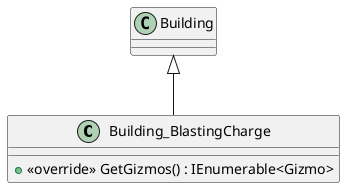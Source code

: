 @startuml
class Building_BlastingCharge {
    + <<override>> GetGizmos() : IEnumerable<Gizmo>
}
Building <|-- Building_BlastingCharge
@enduml
